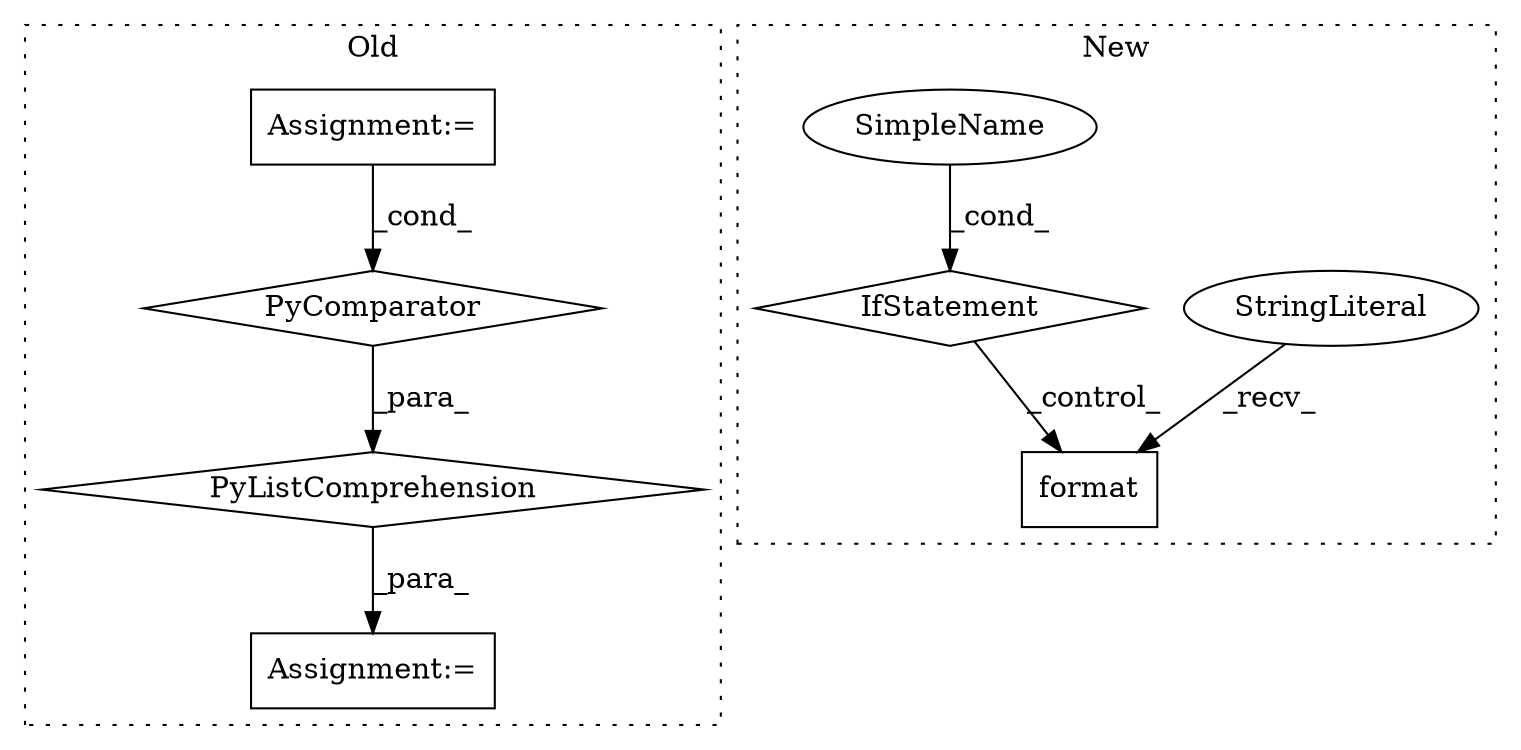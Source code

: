 digraph G {
subgraph cluster0 {
1 [label="PyListComprehension" a="109" s="343" l="151" shape="diamond"];
4 [label="PyComparator" a="113" s="447" l="39" shape="diamond"];
5 [label="Assignment:=" a="7" s="331" l="12" shape="box"];
6 [label="Assignment:=" a="7" s="447" l="39" shape="box"];
label = "Old";
style="dotted";
}
subgraph cluster1 {
2 [label="format" a="32" s="777,787" l="7,1" shape="box"];
3 [label="StringLiteral" a="45" s="765" l="11" shape="ellipse"];
7 [label="SimpleName" a="42" s="869" l="5" shape="ellipse"];
8 [label="IfStatement" a="25" s="846" l="28" shape="diamond"];
label = "New";
style="dotted";
}
1 -> 5 [label="_para_"];
3 -> 2 [label="_recv_"];
4 -> 1 [label="_para_"];
6 -> 4 [label="_cond_"];
7 -> 8 [label="_cond_"];
8 -> 2 [label="_control_"];
}